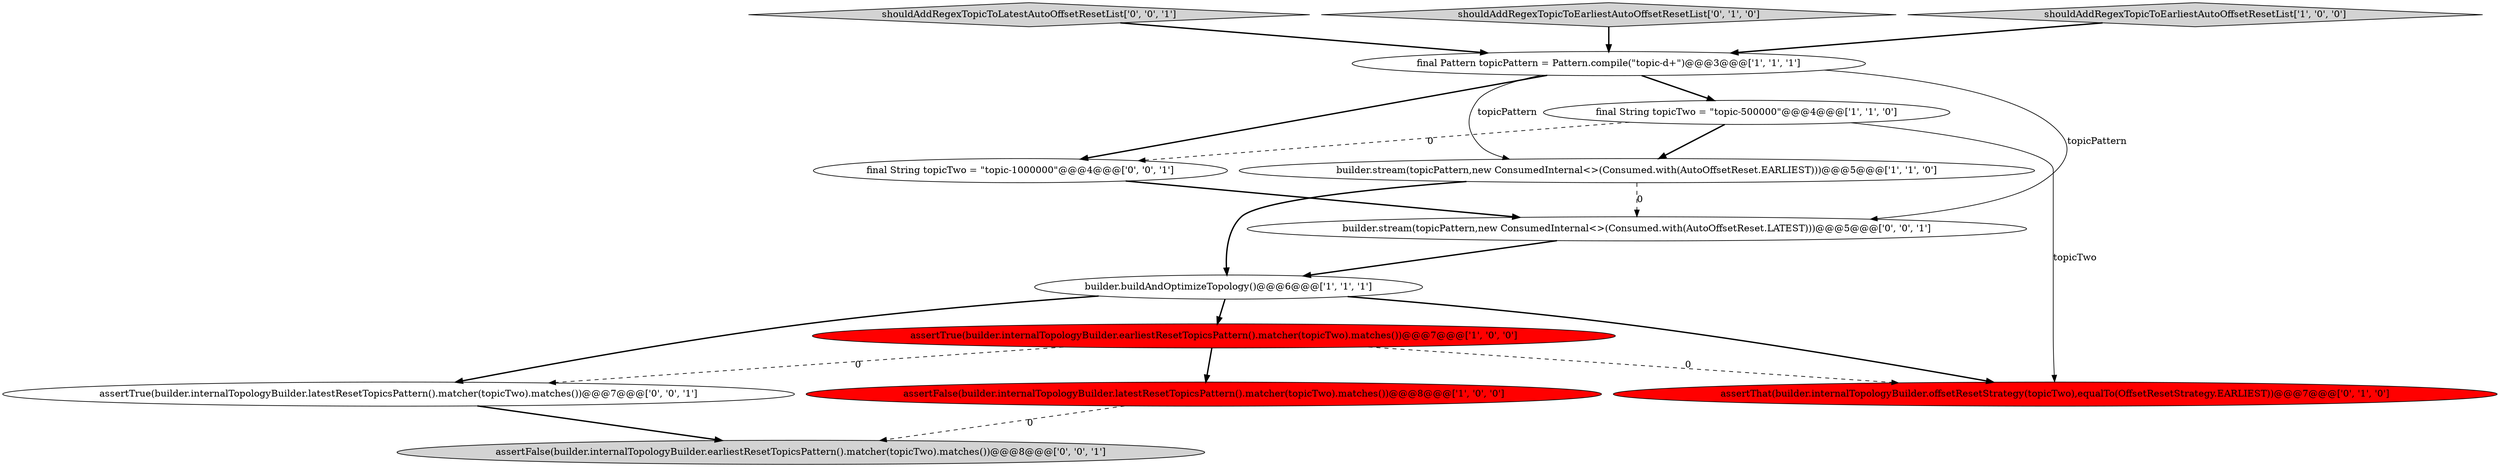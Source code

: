 digraph {
10 [style = filled, label = "assertFalse(builder.internalTopologyBuilder.earliestResetTopicsPattern().matcher(topicTwo).matches())@@@8@@@['0', '0', '1']", fillcolor = lightgray, shape = ellipse image = "AAA0AAABBB3BBB"];
13 [style = filled, label = "shouldAddRegexTopicToLatestAutoOffsetResetList['0', '0', '1']", fillcolor = lightgray, shape = diamond image = "AAA0AAABBB3BBB"];
6 [style = filled, label = "builder.stream(topicPattern,new ConsumedInternal<>(Consumed.with(AutoOffsetReset.EARLIEST)))@@@5@@@['1', '1', '0']", fillcolor = white, shape = ellipse image = "AAA0AAABBB1BBB"];
12 [style = filled, label = "builder.stream(topicPattern,new ConsumedInternal<>(Consumed.with(AutoOffsetReset.LATEST)))@@@5@@@['0', '0', '1']", fillcolor = white, shape = ellipse image = "AAA0AAABBB3BBB"];
8 [style = filled, label = "shouldAddRegexTopicToEarliestAutoOffsetResetList['0', '1', '0']", fillcolor = lightgray, shape = diamond image = "AAA0AAABBB2BBB"];
9 [style = filled, label = "final String topicTwo = \"topic-1000000\"@@@4@@@['0', '0', '1']", fillcolor = white, shape = ellipse image = "AAA0AAABBB3BBB"];
2 [style = filled, label = "builder.buildAndOptimizeTopology()@@@6@@@['1', '1', '1']", fillcolor = white, shape = ellipse image = "AAA0AAABBB1BBB"];
3 [style = filled, label = "assertFalse(builder.internalTopologyBuilder.latestResetTopicsPattern().matcher(topicTwo).matches())@@@8@@@['1', '0', '0']", fillcolor = red, shape = ellipse image = "AAA1AAABBB1BBB"];
1 [style = filled, label = "shouldAddRegexTopicToEarliestAutoOffsetResetList['1', '0', '0']", fillcolor = lightgray, shape = diamond image = "AAA0AAABBB1BBB"];
4 [style = filled, label = "final Pattern topicPattern = Pattern.compile(\"topic-\d+\")@@@3@@@['1', '1', '1']", fillcolor = white, shape = ellipse image = "AAA0AAABBB1BBB"];
7 [style = filled, label = "assertThat(builder.internalTopologyBuilder.offsetResetStrategy(topicTwo),equalTo(OffsetResetStrategy.EARLIEST))@@@7@@@['0', '1', '0']", fillcolor = red, shape = ellipse image = "AAA1AAABBB2BBB"];
5 [style = filled, label = "assertTrue(builder.internalTopologyBuilder.earliestResetTopicsPattern().matcher(topicTwo).matches())@@@7@@@['1', '0', '0']", fillcolor = red, shape = ellipse image = "AAA1AAABBB1BBB"];
11 [style = filled, label = "assertTrue(builder.internalTopologyBuilder.latestResetTopicsPattern().matcher(topicTwo).matches())@@@7@@@['0', '0', '1']", fillcolor = white, shape = ellipse image = "AAA0AAABBB3BBB"];
0 [style = filled, label = "final String topicTwo = \"topic-500000\"@@@4@@@['1', '1', '0']", fillcolor = white, shape = ellipse image = "AAA0AAABBB1BBB"];
5->3 [style = bold, label=""];
4->9 [style = bold, label=""];
1->4 [style = bold, label=""];
0->6 [style = bold, label=""];
0->7 [style = solid, label="topicTwo"];
4->12 [style = solid, label="topicPattern"];
4->0 [style = bold, label=""];
6->12 [style = dashed, label="0"];
6->2 [style = bold, label=""];
12->2 [style = bold, label=""];
4->6 [style = solid, label="topicPattern"];
5->11 [style = dashed, label="0"];
11->10 [style = bold, label=""];
3->10 [style = dashed, label="0"];
9->12 [style = bold, label=""];
2->7 [style = bold, label=""];
8->4 [style = bold, label=""];
5->7 [style = dashed, label="0"];
0->9 [style = dashed, label="0"];
2->11 [style = bold, label=""];
2->5 [style = bold, label=""];
13->4 [style = bold, label=""];
}
